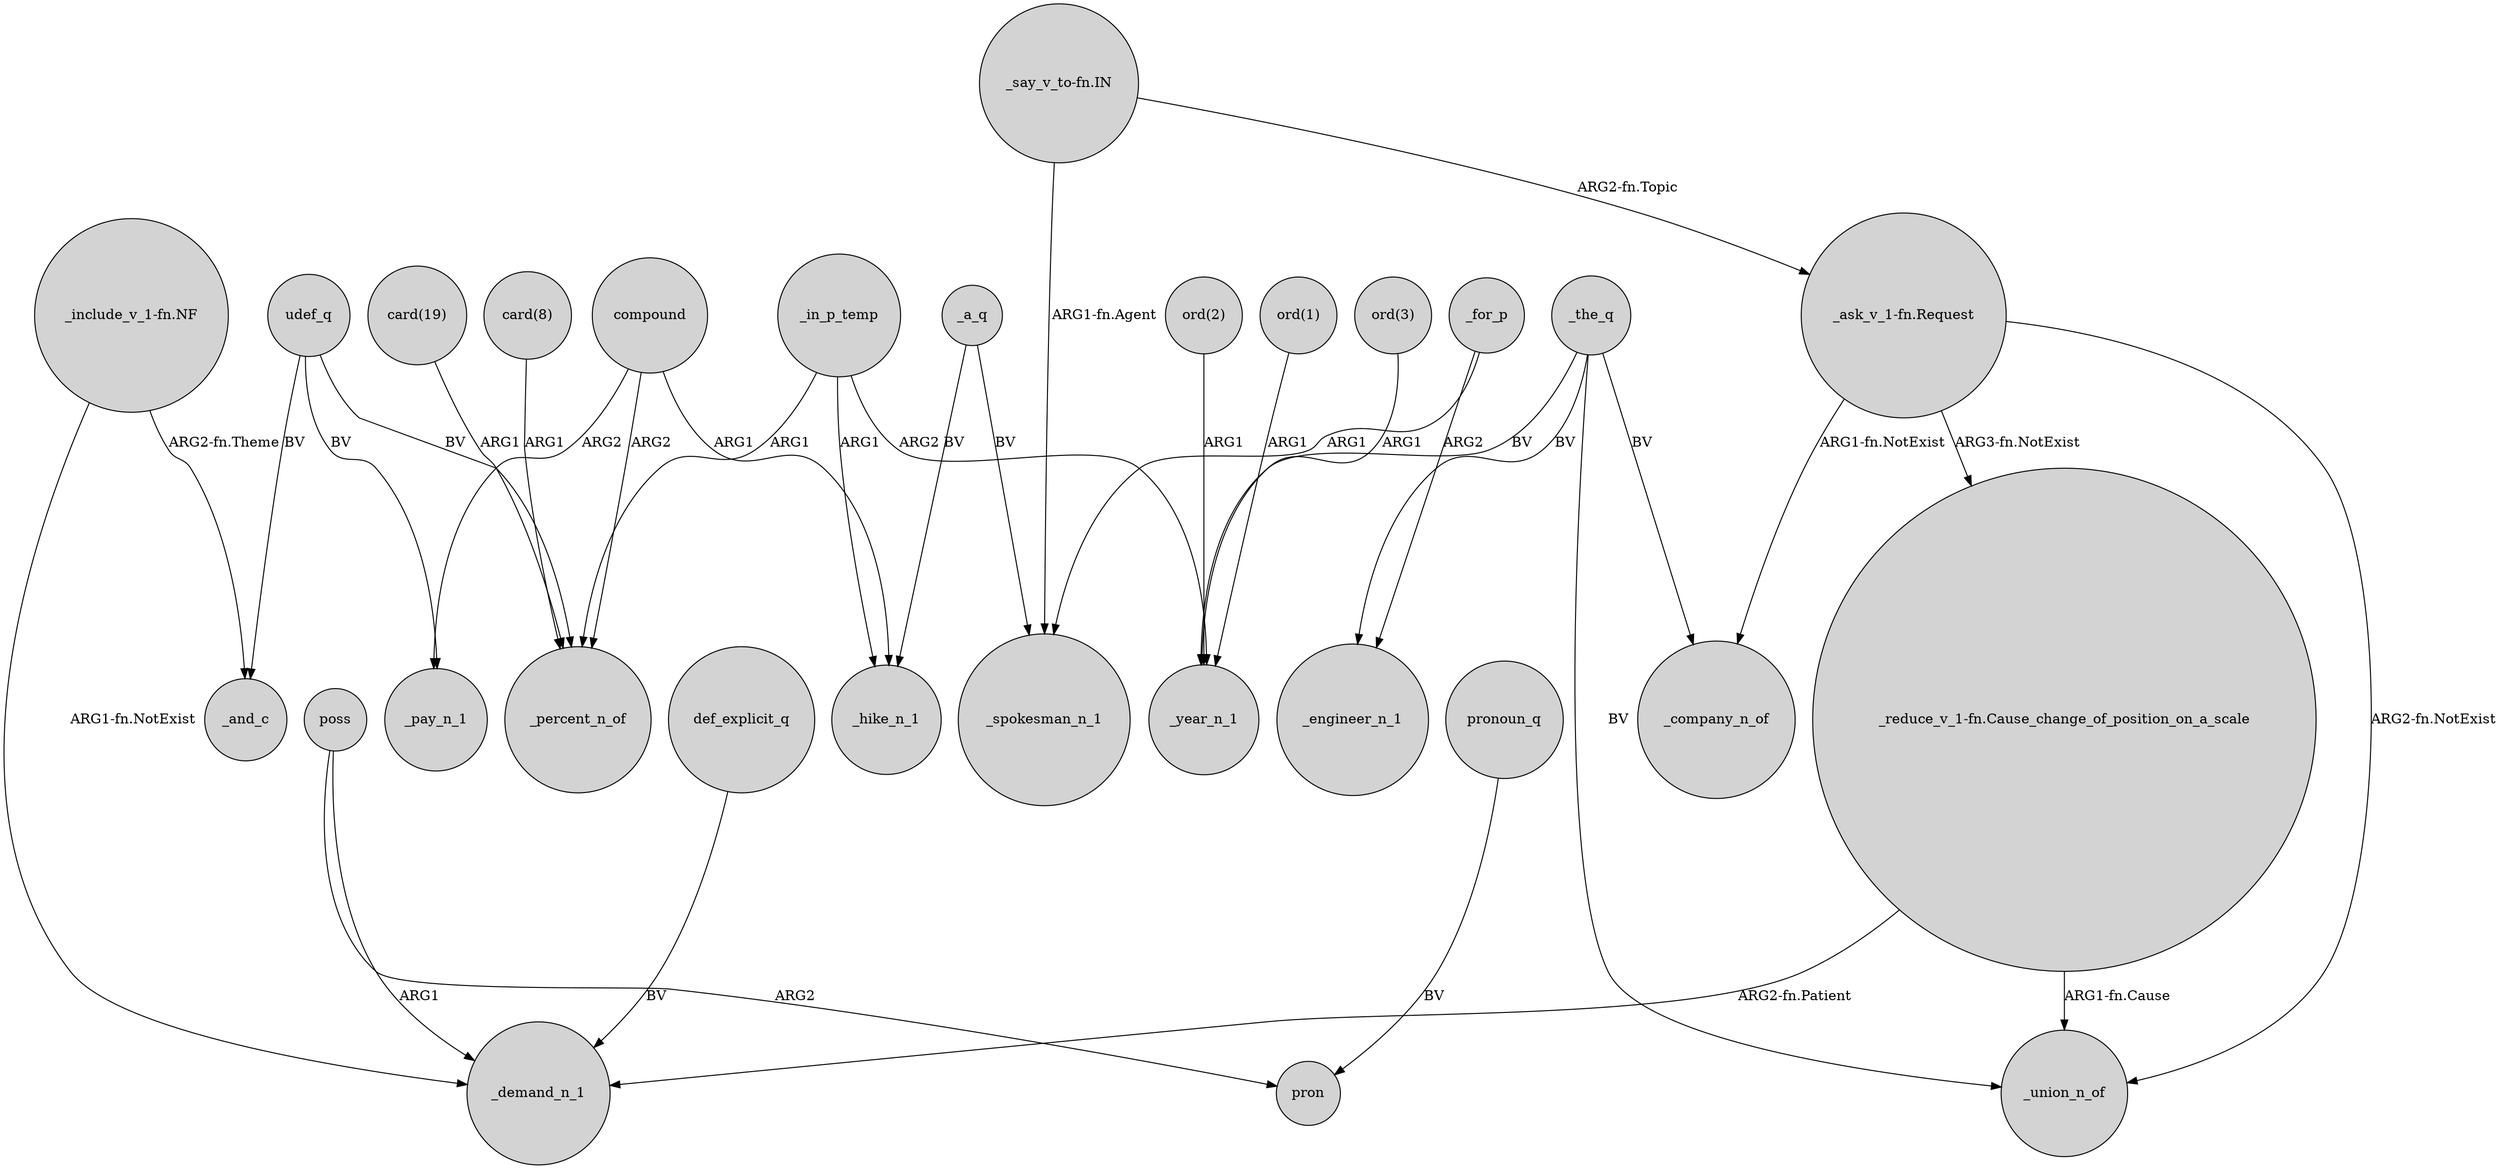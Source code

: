digraph {
	node [shape=circle style=filled]
	_for_p -> _spokesman_n_1 [label=ARG1]
	"_reduce_v_1-fn.Cause_change_of_position_on_a_scale" -> _demand_n_1 [label="ARG2-fn.Patient"]
	"_reduce_v_1-fn.Cause_change_of_position_on_a_scale" -> _union_n_of [label="ARG1-fn.Cause"]
	poss -> pron [label=ARG2]
	"card(19)" -> _percent_n_of [label=ARG1]
	_in_p_temp -> _hike_n_1 [label=ARG1]
	poss -> _demand_n_1 [label=ARG1]
	_in_p_temp -> _percent_n_of [label=ARG1]
	"_ask_v_1-fn.Request" -> "_reduce_v_1-fn.Cause_change_of_position_on_a_scale" [label="ARG3-fn.NotExist"]
	_the_q -> _union_n_of [label=BV]
	compound -> _percent_n_of [label=ARG2]
	_the_q -> _company_n_of [label=BV]
	"_include_v_1-fn.NF" -> _demand_n_1 [label="ARG1-fn.NotExist"]
	"ord(3)" -> _year_n_1 [label=ARG1]
	"_say_v_to-fn.IN" -> _spokesman_n_1 [label="ARG1-fn.Agent"]
	"ord(2)" -> _year_n_1 [label=ARG1]
	_in_p_temp -> _year_n_1 [label=ARG2]
	pronoun_q -> pron [label=BV]
	"_say_v_to-fn.IN" -> "_ask_v_1-fn.Request" [label="ARG2-fn.Topic"]
	"_ask_v_1-fn.Request" -> _union_n_of [label="ARG2-fn.NotExist"]
	_the_q -> _engineer_n_1 [label=BV]
	def_explicit_q -> _demand_n_1 [label=BV]
	"_include_v_1-fn.NF" -> _and_c [label="ARG2-fn.Theme"]
	compound -> _pay_n_1 [label=ARG2]
	_the_q -> _year_n_1 [label=BV]
	_for_p -> _engineer_n_1 [label=ARG2]
	"card(8)" -> _percent_n_of [label=ARG1]
	"_ask_v_1-fn.Request" -> _company_n_of [label="ARG1-fn.NotExist"]
	_a_q -> _spokesman_n_1 [label=BV]
	udef_q -> _percent_n_of [label=BV]
	"ord(1)" -> _year_n_1 [label=ARG1]
	compound -> _hike_n_1 [label=ARG1]
	udef_q -> _and_c [label=BV]
	_a_q -> _hike_n_1 [label=BV]
	udef_q -> _pay_n_1 [label=BV]
}
